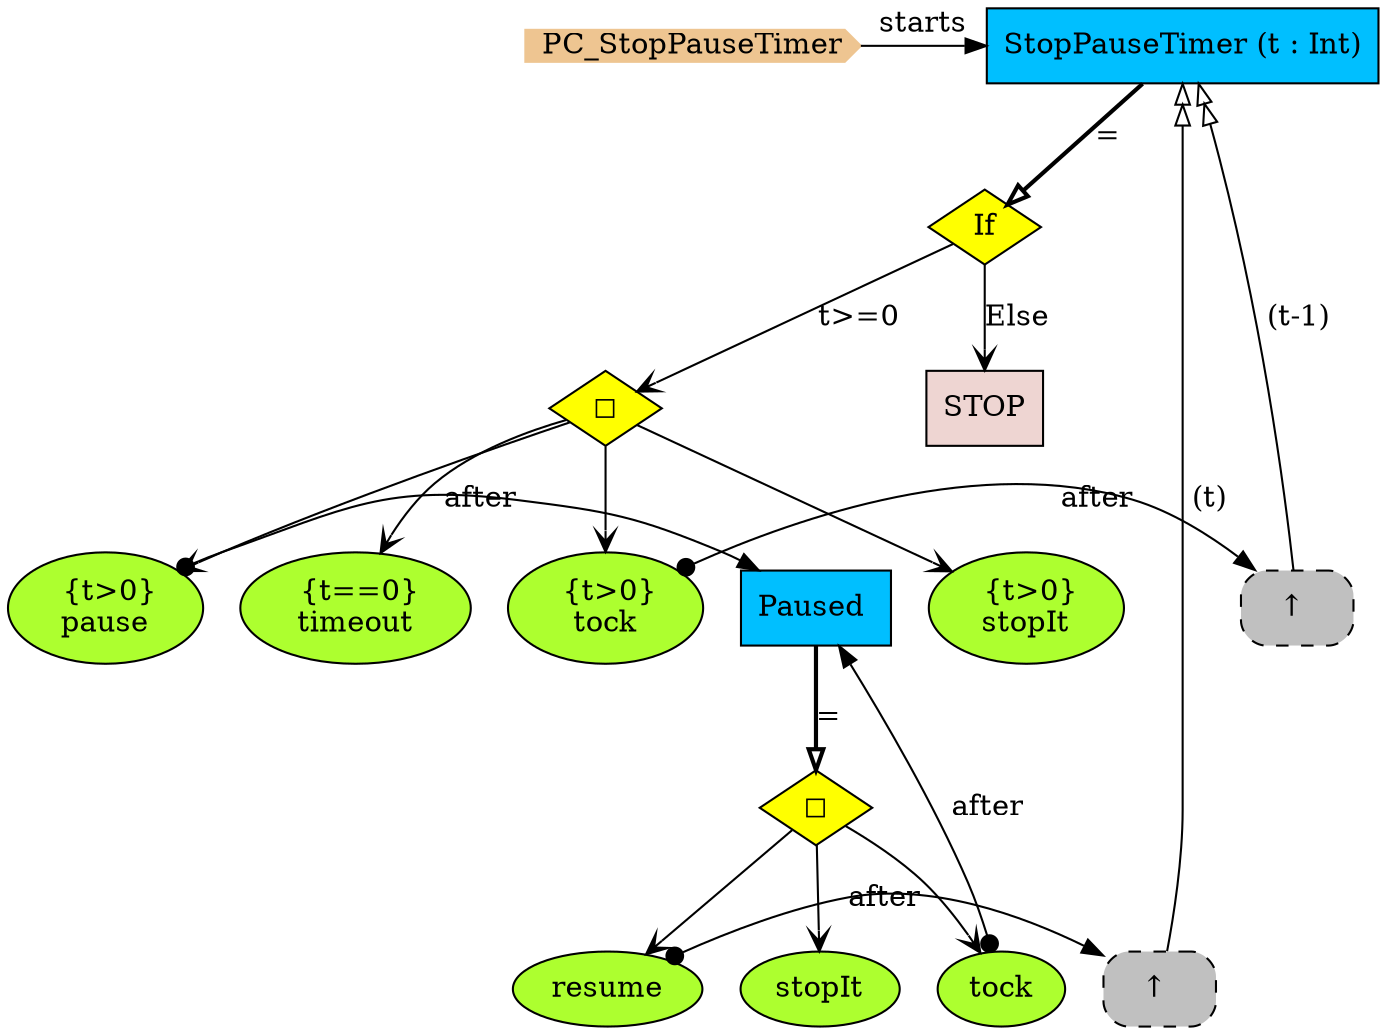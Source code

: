 digraph {
StartN_ [shape = cds,color=burlywood2,style=filled,height=.2,width=.2, label =PC_StopPauseTimer];
StopPauseTimer [shape=box,fillcolor=deepskyblue,style = filled,label="StopPauseTimer (t : Int)"];
OpIfChoice [shape=diamond,fillcolor=yellow,style = filled,label="◻︎"];
timeout [shape=ellipse,fillcolor=greenyellow,style = filled,label=" {t==0}
timeout"];
stopIt [shape=ellipse,fillcolor=greenyellow,style = filled,label=" {t>0}
stopIt"];
RefStopPauseTimer [shape=rectangle,fillcolor=gray,style="rounded,filled,dashed",label="↑ "];
OpPaused [shape=diamond,fillcolor=yellow,style = filled,label="◻︎"];
tock2 [shape=ellipse,fillcolor=greenyellow,style = filled,label="tock"];
RefStopPauseTimer2 [shape=rectangle,fillcolor=gray,style="rounded,filled,dashed",label="↑ "];
stopIt2 [shape=ellipse,fillcolor=greenyellow,style = filled,label="stopIt"];
resume [shape=ellipse,fillcolor=greenyellow,style = filled,label="resume"];
Paused [shape=box,fillcolor=deepskyblue,style = filled,label="Paused "];
pause [shape=ellipse,fillcolor=greenyellow,style = filled,label=" {t>0}
pause"];
tock [shape=ellipse,fillcolor=greenyellow,style = filled,label=" {t>0}
tock"];
STOP [shape=box,fillcolor=mistyrose2,style = filled,label="STOP"];
OpStopPauseTimer [shape=diamond,fillcolor=yellow,style = filled,label="If"];

{rank=same;RefStopPauseTimer,tock}
{rank=same;Paused,pause}
{rank=same;RefStopPauseTimer2,resume}
{rank=same;StopPauseTimer,StartN_}

RefStopPauseTimer2->StopPauseTimer[arrowhead="normalnormal",fillcolor=white,label=" (t)"];
OpPaused->stopIt2[arrowhead="open"];
OpPaused->resume[arrowhead="open"];
RefStopPauseTimer->StopPauseTimer[arrowhead="normalnormal",fillcolor=white,label=" (t-1)"];
OpIfChoice->pause[arrowhead="open"];
OpIfChoice->tock[arrowhead="open"];
OpStopPauseTimer->STOP[arrowhead="open",label="Else"];
StartN_->StopPauseTimer[label="starts"];
StopPauseTimer->OpStopPauseTimer[arrowhead="onormal",penwidth=2,label="="];
Paused->OpPaused[arrowhead="onormal",penwidth=2,label="="];
OpStopPauseTimer->OpIfChoice[arrowhead="open",label="t>=0"];
OpIfChoice->timeout[arrowhead="open"];
OpIfChoice->stopIt[arrowhead="open"];
tock->RefStopPauseTimer[arrowtail=dot,dir=both,label="after"];
pause->Paused[arrowtail=dot,dir=both,label="after"];
OpPaused->tock2[arrowhead="open"];
tock2->Paused[arrowtail=dot,dir=both,label="after"];
resume->RefStopPauseTimer2[arrowtail=dot,dir=both,label="after"];
}